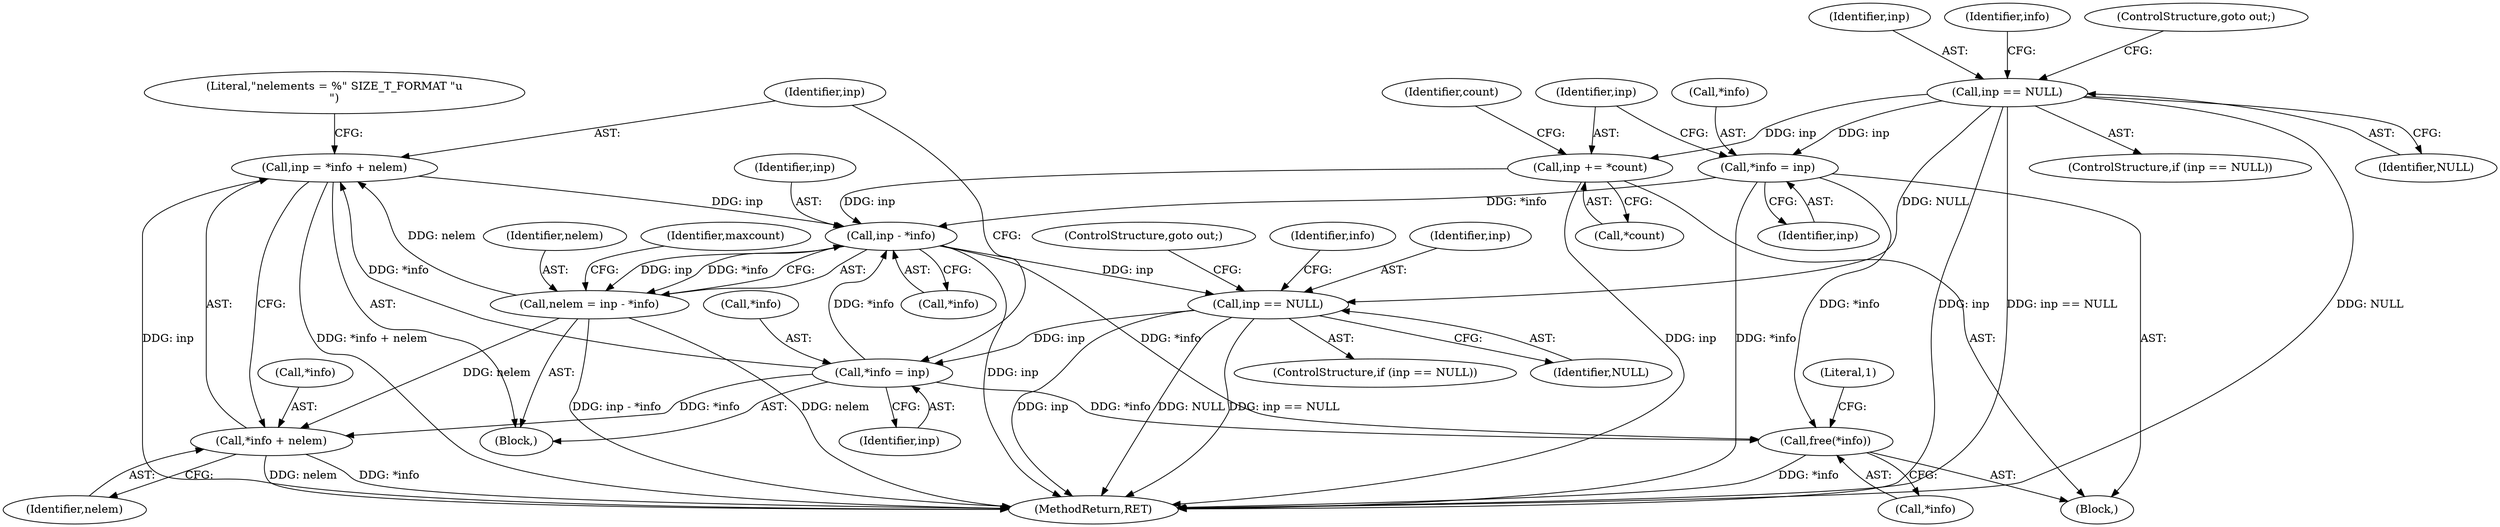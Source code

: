 digraph "0_file_f97486ef5dc3e8735440edc4fc8808c63e1a3ef0@integer" {
"1000675" [label="(Call,inp = *info + nelem)"];
"1000671" [label="(Call,*info = inp)"];
"1000667" [label="(Call,inp == NULL)"];
"1000648" [label="(Call,inp - *info)"];
"1000675" [label="(Call,inp = *info + nelem)"];
"1000646" [label="(Call,nelem = inp - *info)"];
"1000226" [label="(Call,inp += *count)"];
"1000218" [label="(Call,inp == NULL)"];
"1000222" [label="(Call,*info = inp)"];
"1000677" [label="(Call,*info + nelem)"];
"1000833" [label="(Call,free(*info))"];
"1000219" [label="(Identifier,inp)"];
"1000648" [label="(Call,inp - *info)"];
"1000232" [label="(Identifier,count)"];
"1000223" [label="(Call,*info)"];
"1000666" [label="(ControlStructure,if (inp == NULL))"];
"1000671" [label="(Call,*info = inp)"];
"1000227" [label="(Identifier,inp)"];
"1000222" [label="(Call,*info = inp)"];
"1000683" [label="(Literal,\"nelements = %\" SIZE_T_FORMAT \"u\n\")"];
"1000218" [label="(Call,inp == NULL)"];
"1000834" [label="(Call,*info)"];
"1000676" [label="(Identifier,inp)"];
"1000647" [label="(Identifier,nelem)"];
"1000680" [label="(Identifier,nelem)"];
"1000838" [label="(Literal,1)"];
"1000107" [label="(Block,)"];
"1000649" [label="(Identifier,inp)"];
"1000839" [label="(MethodReturn,RET)"];
"1000225" [label="(Identifier,inp)"];
"1000667" [label="(Call,inp == NULL)"];
"1000672" [label="(Call,*info)"];
"1000224" [label="(Identifier,info)"];
"1000221" [label="(ControlStructure,goto out;)"];
"1000677" [label="(Call,*info + nelem)"];
"1000833" [label="(Call,free(*info))"];
"1000226" [label="(Call,inp += *count)"];
"1000656" [label="(Identifier,maxcount)"];
"1000673" [label="(Identifier,info)"];
"1000646" [label="(Call,nelem = inp - *info)"];
"1000668" [label="(Identifier,inp)"];
"1000650" [label="(Call,*info)"];
"1000670" [label="(ControlStructure,goto out;)"];
"1000217" [label="(ControlStructure,if (inp == NULL))"];
"1000644" [label="(Block,)"];
"1000669" [label="(Identifier,NULL)"];
"1000220" [label="(Identifier,NULL)"];
"1000228" [label="(Call,*count)"];
"1000675" [label="(Call,inp = *info + nelem)"];
"1000678" [label="(Call,*info)"];
"1000674" [label="(Identifier,inp)"];
"1000675" -> "1000644"  [label="AST: "];
"1000675" -> "1000677"  [label="CFG: "];
"1000676" -> "1000675"  [label="AST: "];
"1000677" -> "1000675"  [label="AST: "];
"1000683" -> "1000675"  [label="CFG: "];
"1000675" -> "1000839"  [label="DDG: inp"];
"1000675" -> "1000839"  [label="DDG: *info + nelem"];
"1000675" -> "1000648"  [label="DDG: inp"];
"1000671" -> "1000675"  [label="DDG: *info"];
"1000646" -> "1000675"  [label="DDG: nelem"];
"1000671" -> "1000644"  [label="AST: "];
"1000671" -> "1000674"  [label="CFG: "];
"1000672" -> "1000671"  [label="AST: "];
"1000674" -> "1000671"  [label="AST: "];
"1000676" -> "1000671"  [label="CFG: "];
"1000671" -> "1000648"  [label="DDG: *info"];
"1000667" -> "1000671"  [label="DDG: inp"];
"1000671" -> "1000677"  [label="DDG: *info"];
"1000671" -> "1000833"  [label="DDG: *info"];
"1000667" -> "1000666"  [label="AST: "];
"1000667" -> "1000669"  [label="CFG: "];
"1000668" -> "1000667"  [label="AST: "];
"1000669" -> "1000667"  [label="AST: "];
"1000670" -> "1000667"  [label="CFG: "];
"1000673" -> "1000667"  [label="CFG: "];
"1000667" -> "1000839"  [label="DDG: inp"];
"1000667" -> "1000839"  [label="DDG: NULL"];
"1000667" -> "1000839"  [label="DDG: inp == NULL"];
"1000648" -> "1000667"  [label="DDG: inp"];
"1000218" -> "1000667"  [label="DDG: NULL"];
"1000648" -> "1000646"  [label="AST: "];
"1000648" -> "1000650"  [label="CFG: "];
"1000649" -> "1000648"  [label="AST: "];
"1000650" -> "1000648"  [label="AST: "];
"1000646" -> "1000648"  [label="CFG: "];
"1000648" -> "1000839"  [label="DDG: inp"];
"1000648" -> "1000646"  [label="DDG: inp"];
"1000648" -> "1000646"  [label="DDG: *info"];
"1000226" -> "1000648"  [label="DDG: inp"];
"1000222" -> "1000648"  [label="DDG: *info"];
"1000648" -> "1000833"  [label="DDG: *info"];
"1000646" -> "1000644"  [label="AST: "];
"1000647" -> "1000646"  [label="AST: "];
"1000656" -> "1000646"  [label="CFG: "];
"1000646" -> "1000839"  [label="DDG: nelem"];
"1000646" -> "1000839"  [label="DDG: inp - *info"];
"1000646" -> "1000677"  [label="DDG: nelem"];
"1000226" -> "1000107"  [label="AST: "];
"1000226" -> "1000228"  [label="CFG: "];
"1000227" -> "1000226"  [label="AST: "];
"1000228" -> "1000226"  [label="AST: "];
"1000232" -> "1000226"  [label="CFG: "];
"1000226" -> "1000839"  [label="DDG: inp"];
"1000218" -> "1000226"  [label="DDG: inp"];
"1000218" -> "1000217"  [label="AST: "];
"1000218" -> "1000220"  [label="CFG: "];
"1000219" -> "1000218"  [label="AST: "];
"1000220" -> "1000218"  [label="AST: "];
"1000221" -> "1000218"  [label="CFG: "];
"1000224" -> "1000218"  [label="CFG: "];
"1000218" -> "1000839"  [label="DDG: inp"];
"1000218" -> "1000839"  [label="DDG: inp == NULL"];
"1000218" -> "1000839"  [label="DDG: NULL"];
"1000218" -> "1000222"  [label="DDG: inp"];
"1000222" -> "1000107"  [label="AST: "];
"1000222" -> "1000225"  [label="CFG: "];
"1000223" -> "1000222"  [label="AST: "];
"1000225" -> "1000222"  [label="AST: "];
"1000227" -> "1000222"  [label="CFG: "];
"1000222" -> "1000839"  [label="DDG: *info"];
"1000222" -> "1000833"  [label="DDG: *info"];
"1000677" -> "1000680"  [label="CFG: "];
"1000678" -> "1000677"  [label="AST: "];
"1000680" -> "1000677"  [label="AST: "];
"1000677" -> "1000839"  [label="DDG: *info"];
"1000677" -> "1000839"  [label="DDG: nelem"];
"1000833" -> "1000107"  [label="AST: "];
"1000833" -> "1000834"  [label="CFG: "];
"1000834" -> "1000833"  [label="AST: "];
"1000838" -> "1000833"  [label="CFG: "];
"1000833" -> "1000839"  [label="DDG: *info"];
}
